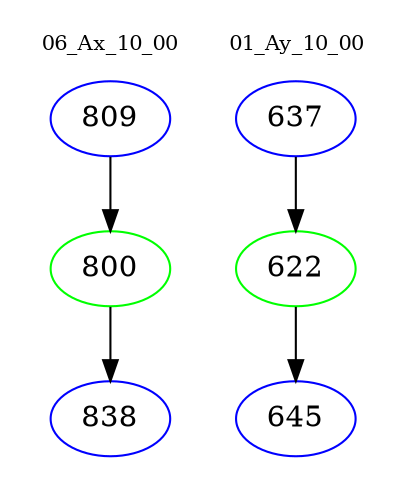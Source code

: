 digraph{
subgraph cluster_0 {
color = white
label = "06_Ax_10_00";
fontsize=10;
T0_809 [label="809", color="blue"]
T0_809 -> T0_800 [color="black"]
T0_800 [label="800", color="green"]
T0_800 -> T0_838 [color="black"]
T0_838 [label="838", color="blue"]
}
subgraph cluster_1 {
color = white
label = "01_Ay_10_00";
fontsize=10;
T1_637 [label="637", color="blue"]
T1_637 -> T1_622 [color="black"]
T1_622 [label="622", color="green"]
T1_622 -> T1_645 [color="black"]
T1_645 [label="645", color="blue"]
}
}
